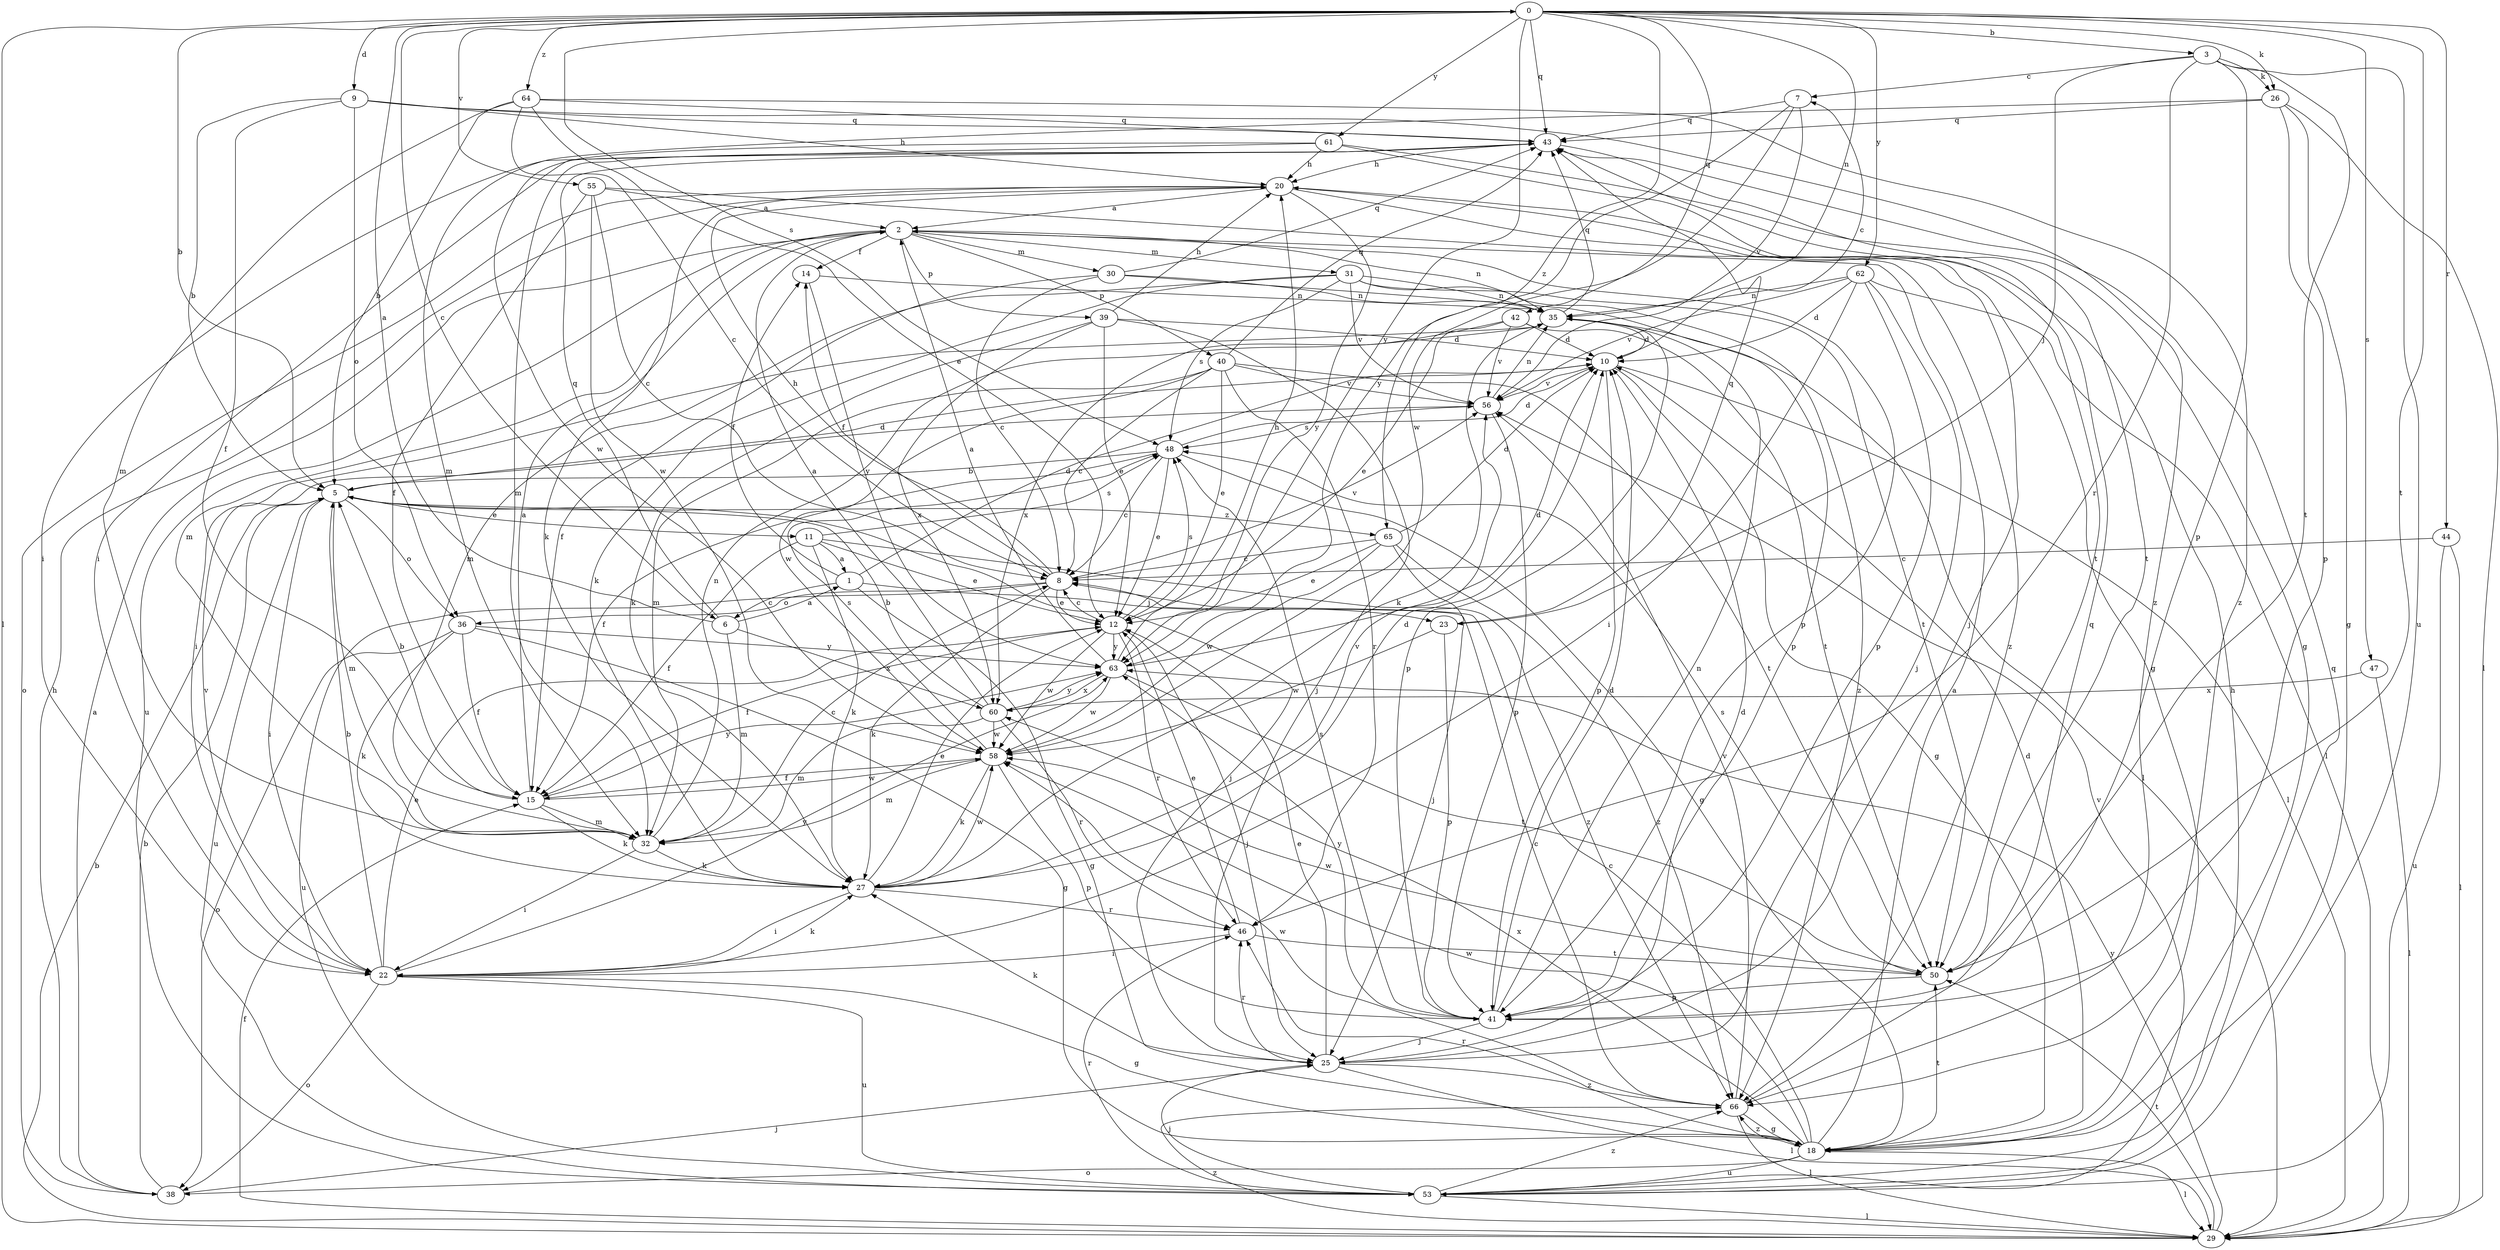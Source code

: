 strict digraph  {
0;
1;
2;
3;
5;
6;
7;
8;
9;
10;
11;
12;
14;
15;
18;
20;
22;
23;
25;
26;
27;
29;
30;
31;
32;
35;
36;
38;
39;
40;
41;
42;
43;
44;
46;
47;
48;
50;
53;
55;
56;
58;
60;
61;
62;
63;
64;
65;
66;
0 -> 3  [label=b];
0 -> 5  [label=b];
0 -> 6  [label=c];
0 -> 9  [label=d];
0 -> 26  [label=k];
0 -> 29  [label=l];
0 -> 35  [label=n];
0 -> 42  [label=q];
0 -> 43  [label=q];
0 -> 44  [label=r];
0 -> 47  [label=s];
0 -> 48  [label=s];
0 -> 50  [label=t];
0 -> 55  [label=v];
0 -> 61  [label=y];
0 -> 62  [label=y];
0 -> 63  [label=y];
0 -> 64  [label=z];
0 -> 65  [label=z];
1 -> 6  [label=c];
1 -> 10  [label=d];
1 -> 14  [label=f];
1 -> 18  [label=g];
1 -> 23  [label=j];
2 -> 14  [label=f];
2 -> 30  [label=m];
2 -> 31  [label=m];
2 -> 32  [label=m];
2 -> 35  [label=n];
2 -> 39  [label=p];
2 -> 40  [label=p];
2 -> 41  [label=p];
2 -> 53  [label=u];
3 -> 7  [label=c];
3 -> 23  [label=j];
3 -> 26  [label=k];
3 -> 41  [label=p];
3 -> 46  [label=r];
3 -> 50  [label=t];
3 -> 53  [label=u];
5 -> 10  [label=d];
5 -> 11  [label=e];
5 -> 22  [label=i];
5 -> 25  [label=j];
5 -> 32  [label=m];
5 -> 36  [label=o];
5 -> 53  [label=u];
5 -> 65  [label=z];
6 -> 0  [label=a];
6 -> 1  [label=a];
6 -> 32  [label=m];
6 -> 43  [label=q];
6 -> 60  [label=x];
7 -> 43  [label=q];
7 -> 56  [label=v];
7 -> 58  [label=w];
7 -> 63  [label=y];
8 -> 12  [label=e];
8 -> 14  [label=f];
8 -> 20  [label=h];
8 -> 27  [label=k];
8 -> 36  [label=o];
8 -> 53  [label=u];
8 -> 56  [label=v];
9 -> 5  [label=b];
9 -> 15  [label=f];
9 -> 20  [label=h];
9 -> 36  [label=o];
9 -> 43  [label=q];
9 -> 66  [label=z];
10 -> 7  [label=c];
10 -> 18  [label=g];
10 -> 29  [label=l];
10 -> 41  [label=p];
10 -> 56  [label=v];
11 -> 1  [label=a];
11 -> 12  [label=e];
11 -> 15  [label=f];
11 -> 27  [label=k];
11 -> 48  [label=s];
11 -> 66  [label=z];
12 -> 8  [label=c];
12 -> 15  [label=f];
12 -> 25  [label=j];
12 -> 46  [label=r];
12 -> 48  [label=s];
12 -> 58  [label=w];
12 -> 63  [label=y];
14 -> 35  [label=n];
14 -> 63  [label=y];
15 -> 2  [label=a];
15 -> 5  [label=b];
15 -> 27  [label=k];
15 -> 32  [label=m];
15 -> 58  [label=w];
15 -> 63  [label=y];
18 -> 2  [label=a];
18 -> 8  [label=c];
18 -> 10  [label=d];
18 -> 29  [label=l];
18 -> 38  [label=o];
18 -> 46  [label=r];
18 -> 50  [label=t];
18 -> 53  [label=u];
18 -> 58  [label=w];
18 -> 60  [label=x];
18 -> 66  [label=z];
20 -> 2  [label=a];
20 -> 18  [label=g];
20 -> 25  [label=j];
20 -> 27  [label=k];
20 -> 38  [label=o];
20 -> 63  [label=y];
22 -> 5  [label=b];
22 -> 12  [label=e];
22 -> 18  [label=g];
22 -> 27  [label=k];
22 -> 38  [label=o];
22 -> 53  [label=u];
22 -> 56  [label=v];
22 -> 63  [label=y];
23 -> 41  [label=p];
23 -> 43  [label=q];
23 -> 58  [label=w];
25 -> 10  [label=d];
25 -> 12  [label=e];
25 -> 27  [label=k];
25 -> 29  [label=l];
25 -> 46  [label=r];
25 -> 66  [label=z];
26 -> 18  [label=g];
26 -> 29  [label=l];
26 -> 32  [label=m];
26 -> 41  [label=p];
26 -> 43  [label=q];
27 -> 10  [label=d];
27 -> 12  [label=e];
27 -> 22  [label=i];
27 -> 46  [label=r];
27 -> 56  [label=v];
27 -> 58  [label=w];
29 -> 5  [label=b];
29 -> 15  [label=f];
29 -> 50  [label=t];
29 -> 63  [label=y];
29 -> 66  [label=z];
30 -> 8  [label=c];
30 -> 15  [label=f];
30 -> 35  [label=n];
30 -> 41  [label=p];
30 -> 43  [label=q];
31 -> 27  [label=k];
31 -> 32  [label=m];
31 -> 35  [label=n];
31 -> 48  [label=s];
31 -> 50  [label=t];
31 -> 56  [label=v];
31 -> 66  [label=z];
32 -> 8  [label=c];
32 -> 22  [label=i];
32 -> 27  [label=k];
32 -> 35  [label=n];
35 -> 10  [label=d];
35 -> 22  [label=i];
35 -> 27  [label=k];
35 -> 29  [label=l];
35 -> 41  [label=p];
35 -> 43  [label=q];
36 -> 15  [label=f];
36 -> 18  [label=g];
36 -> 27  [label=k];
36 -> 38  [label=o];
36 -> 63  [label=y];
38 -> 2  [label=a];
38 -> 5  [label=b];
38 -> 20  [label=h];
38 -> 25  [label=j];
39 -> 10  [label=d];
39 -> 12  [label=e];
39 -> 20  [label=h];
39 -> 25  [label=j];
39 -> 27  [label=k];
39 -> 60  [label=x];
40 -> 8  [label=c];
40 -> 12  [label=e];
40 -> 32  [label=m];
40 -> 43  [label=q];
40 -> 46  [label=r];
40 -> 50  [label=t];
40 -> 56  [label=v];
40 -> 58  [label=w];
41 -> 10  [label=d];
41 -> 25  [label=j];
41 -> 35  [label=n];
41 -> 48  [label=s];
41 -> 63  [label=y];
42 -> 10  [label=d];
42 -> 12  [label=e];
42 -> 50  [label=t];
42 -> 56  [label=v];
42 -> 60  [label=x];
43 -> 20  [label=h];
43 -> 22  [label=i];
43 -> 32  [label=m];
43 -> 50  [label=t];
44 -> 8  [label=c];
44 -> 29  [label=l];
44 -> 53  [label=u];
46 -> 12  [label=e];
46 -> 22  [label=i];
46 -> 50  [label=t];
47 -> 29  [label=l];
47 -> 60  [label=x];
48 -> 5  [label=b];
48 -> 8  [label=c];
48 -> 10  [label=d];
48 -> 12  [label=e];
48 -> 15  [label=f];
48 -> 18  [label=g];
50 -> 41  [label=p];
50 -> 48  [label=s];
50 -> 58  [label=w];
53 -> 20  [label=h];
53 -> 25  [label=j];
53 -> 29  [label=l];
53 -> 43  [label=q];
53 -> 46  [label=r];
53 -> 56  [label=v];
53 -> 66  [label=z];
55 -> 2  [label=a];
55 -> 8  [label=c];
55 -> 15  [label=f];
55 -> 58  [label=w];
55 -> 66  [label=z];
56 -> 35  [label=n];
56 -> 41  [label=p];
56 -> 48  [label=s];
58 -> 15  [label=f];
58 -> 27  [label=k];
58 -> 32  [label=m];
58 -> 41  [label=p];
58 -> 48  [label=s];
60 -> 2  [label=a];
60 -> 5  [label=b];
60 -> 32  [label=m];
60 -> 46  [label=r];
60 -> 58  [label=w];
60 -> 63  [label=y];
61 -> 18  [label=g];
61 -> 20  [label=h];
61 -> 22  [label=i];
61 -> 50  [label=t];
61 -> 58  [label=w];
62 -> 10  [label=d];
62 -> 22  [label=i];
62 -> 25  [label=j];
62 -> 29  [label=l];
62 -> 35  [label=n];
62 -> 41  [label=p];
62 -> 56  [label=v];
63 -> 2  [label=a];
63 -> 10  [label=d];
63 -> 20  [label=h];
63 -> 50  [label=t];
63 -> 58  [label=w];
63 -> 60  [label=x];
64 -> 5  [label=b];
64 -> 8  [label=c];
64 -> 12  [label=e];
64 -> 32  [label=m];
64 -> 43  [label=q];
64 -> 66  [label=z];
65 -> 8  [label=c];
65 -> 10  [label=d];
65 -> 12  [label=e];
65 -> 25  [label=j];
65 -> 58  [label=w];
65 -> 66  [label=z];
66 -> 8  [label=c];
66 -> 18  [label=g];
66 -> 29  [label=l];
66 -> 43  [label=q];
66 -> 56  [label=v];
66 -> 58  [label=w];
}

